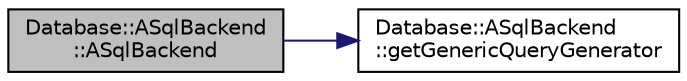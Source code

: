 digraph "Database::ASqlBackend::ASqlBackend"
{
 // LATEX_PDF_SIZE
  edge [fontname="Helvetica",fontsize="10",labelfontname="Helvetica",labelfontsize="10"];
  node [fontname="Helvetica",fontsize="10",shape=record];
  rankdir="LR";
  Node1 [label="Database::ASqlBackend\l::ASqlBackend",height=0.2,width=0.4,color="black", fillcolor="grey75", style="filled", fontcolor="black",tooltip=" "];
  Node1 -> Node2 [color="midnightblue",fontsize="10",style="solid",fontname="Helvetica"];
  Node2 [label="Database::ASqlBackend\l::getGenericQueryGenerator",height=0.2,width=0.4,color="black", fillcolor="white", style="filled",URL="$class_database_1_1_a_sql_backend.html#a4e4fcafe2fdf14da98c699055d4fb1c3",tooltip="IGenericSqlQueryGenerator accessor."];
}
